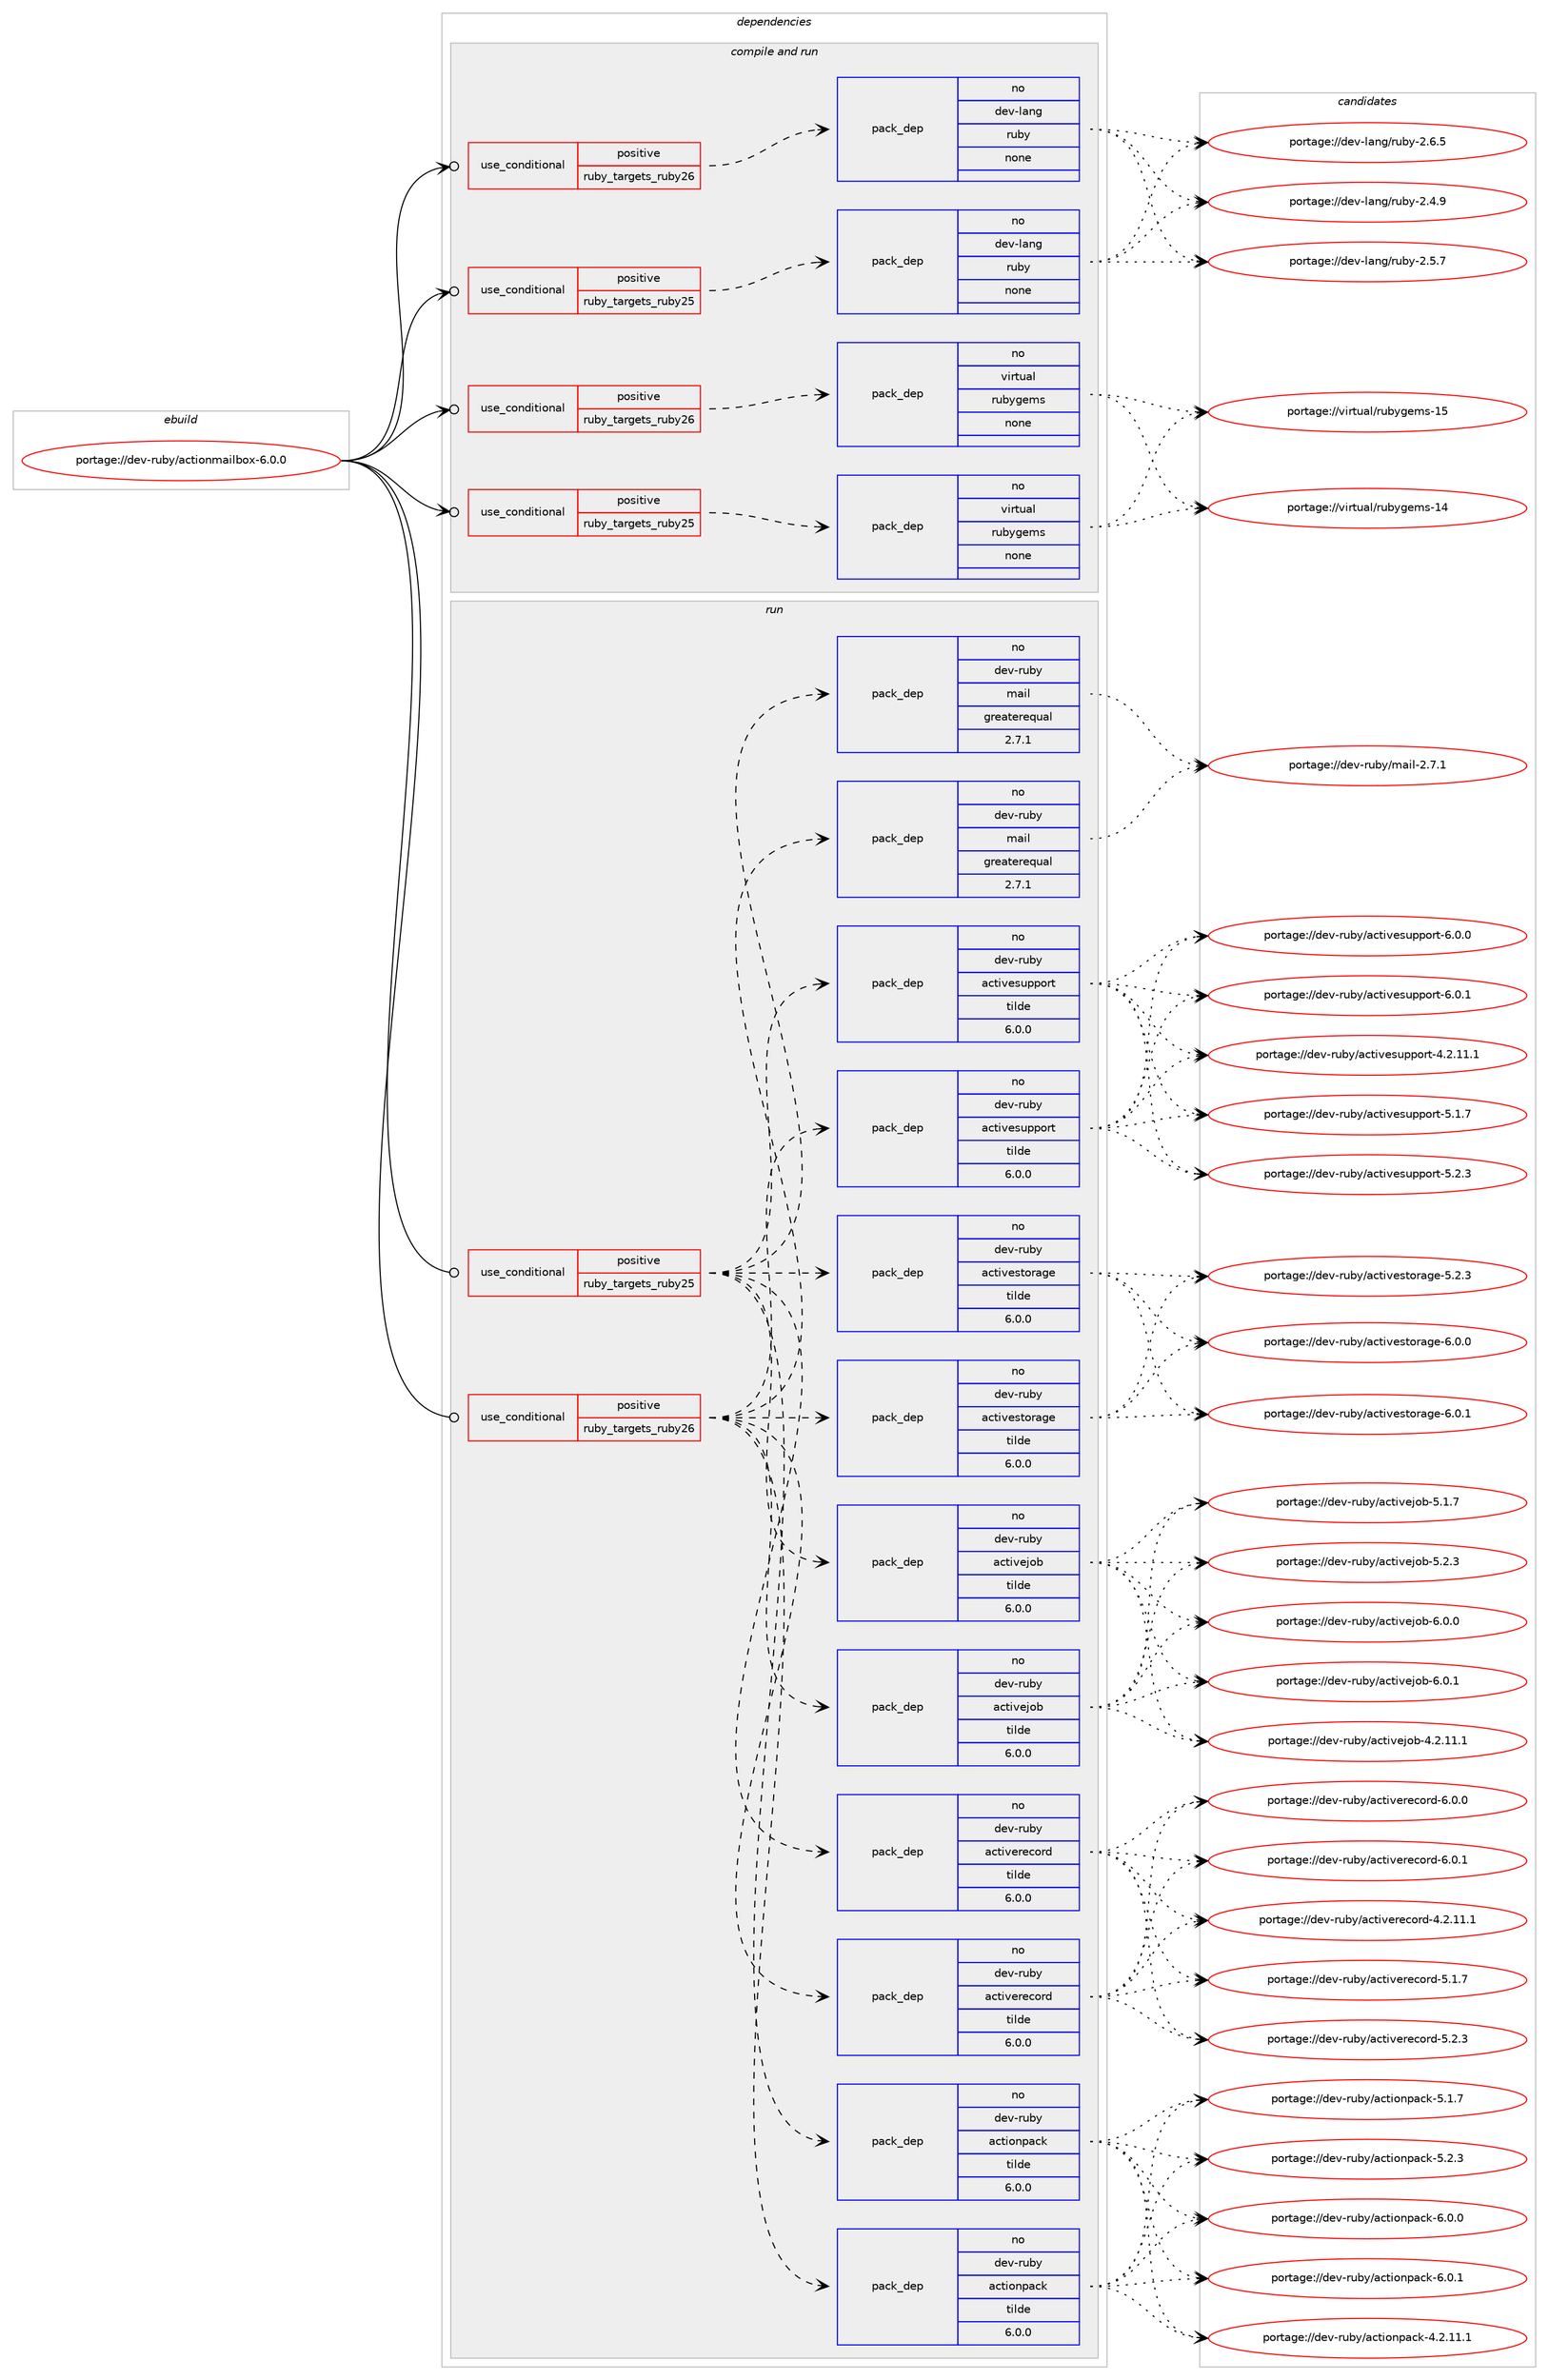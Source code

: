 digraph prolog {

# *************
# Graph options
# *************

newrank=true;
concentrate=true;
compound=true;
graph [rankdir=LR,fontname=Helvetica,fontsize=10,ranksep=1.5];#, ranksep=2.5, nodesep=0.2];
edge  [arrowhead=vee];
node  [fontname=Helvetica,fontsize=10];

# **********
# The ebuild
# **********

subgraph cluster_leftcol {
color=gray;
rank=same;
label=<<i>ebuild</i>>;
id [label="portage://dev-ruby/actionmailbox-6.0.0", color=red, width=4, href="../dev-ruby/actionmailbox-6.0.0.svg"];
}

# ****************
# The dependencies
# ****************

subgraph cluster_midcol {
color=gray;
label=<<i>dependencies</i>>;
subgraph cluster_compile {
fillcolor="#eeeeee";
style=filled;
label=<<i>compile</i>>;
}
subgraph cluster_compileandrun {
fillcolor="#eeeeee";
style=filled;
label=<<i>compile and run</i>>;
subgraph cond46213 {
dependency209246 [label=<<TABLE BORDER="0" CELLBORDER="1" CELLSPACING="0" CELLPADDING="4"><TR><TD ROWSPAN="3" CELLPADDING="10">use_conditional</TD></TR><TR><TD>positive</TD></TR><TR><TD>ruby_targets_ruby25</TD></TR></TABLE>>, shape=none, color=red];
subgraph pack159595 {
dependency209247 [label=<<TABLE BORDER="0" CELLBORDER="1" CELLSPACING="0" CELLPADDING="4" WIDTH="220"><TR><TD ROWSPAN="6" CELLPADDING="30">pack_dep</TD></TR><TR><TD WIDTH="110">no</TD></TR><TR><TD>dev-lang</TD></TR><TR><TD>ruby</TD></TR><TR><TD>none</TD></TR><TR><TD></TD></TR></TABLE>>, shape=none, color=blue];
}
dependency209246:e -> dependency209247:w [weight=20,style="dashed",arrowhead="vee"];
}
id:e -> dependency209246:w [weight=20,style="solid",arrowhead="odotvee"];
subgraph cond46214 {
dependency209248 [label=<<TABLE BORDER="0" CELLBORDER="1" CELLSPACING="0" CELLPADDING="4"><TR><TD ROWSPAN="3" CELLPADDING="10">use_conditional</TD></TR><TR><TD>positive</TD></TR><TR><TD>ruby_targets_ruby25</TD></TR></TABLE>>, shape=none, color=red];
subgraph pack159596 {
dependency209249 [label=<<TABLE BORDER="0" CELLBORDER="1" CELLSPACING="0" CELLPADDING="4" WIDTH="220"><TR><TD ROWSPAN="6" CELLPADDING="30">pack_dep</TD></TR><TR><TD WIDTH="110">no</TD></TR><TR><TD>virtual</TD></TR><TR><TD>rubygems</TD></TR><TR><TD>none</TD></TR><TR><TD></TD></TR></TABLE>>, shape=none, color=blue];
}
dependency209248:e -> dependency209249:w [weight=20,style="dashed",arrowhead="vee"];
}
id:e -> dependency209248:w [weight=20,style="solid",arrowhead="odotvee"];
subgraph cond46215 {
dependency209250 [label=<<TABLE BORDER="0" CELLBORDER="1" CELLSPACING="0" CELLPADDING="4"><TR><TD ROWSPAN="3" CELLPADDING="10">use_conditional</TD></TR><TR><TD>positive</TD></TR><TR><TD>ruby_targets_ruby26</TD></TR></TABLE>>, shape=none, color=red];
subgraph pack159597 {
dependency209251 [label=<<TABLE BORDER="0" CELLBORDER="1" CELLSPACING="0" CELLPADDING="4" WIDTH="220"><TR><TD ROWSPAN="6" CELLPADDING="30">pack_dep</TD></TR><TR><TD WIDTH="110">no</TD></TR><TR><TD>dev-lang</TD></TR><TR><TD>ruby</TD></TR><TR><TD>none</TD></TR><TR><TD></TD></TR></TABLE>>, shape=none, color=blue];
}
dependency209250:e -> dependency209251:w [weight=20,style="dashed",arrowhead="vee"];
}
id:e -> dependency209250:w [weight=20,style="solid",arrowhead="odotvee"];
subgraph cond46216 {
dependency209252 [label=<<TABLE BORDER="0" CELLBORDER="1" CELLSPACING="0" CELLPADDING="4"><TR><TD ROWSPAN="3" CELLPADDING="10">use_conditional</TD></TR><TR><TD>positive</TD></TR><TR><TD>ruby_targets_ruby26</TD></TR></TABLE>>, shape=none, color=red];
subgraph pack159598 {
dependency209253 [label=<<TABLE BORDER="0" CELLBORDER="1" CELLSPACING="0" CELLPADDING="4" WIDTH="220"><TR><TD ROWSPAN="6" CELLPADDING="30">pack_dep</TD></TR><TR><TD WIDTH="110">no</TD></TR><TR><TD>virtual</TD></TR><TR><TD>rubygems</TD></TR><TR><TD>none</TD></TR><TR><TD></TD></TR></TABLE>>, shape=none, color=blue];
}
dependency209252:e -> dependency209253:w [weight=20,style="dashed",arrowhead="vee"];
}
id:e -> dependency209252:w [weight=20,style="solid",arrowhead="odotvee"];
}
subgraph cluster_run {
fillcolor="#eeeeee";
style=filled;
label=<<i>run</i>>;
subgraph cond46217 {
dependency209254 [label=<<TABLE BORDER="0" CELLBORDER="1" CELLSPACING="0" CELLPADDING="4"><TR><TD ROWSPAN="3" CELLPADDING="10">use_conditional</TD></TR><TR><TD>positive</TD></TR><TR><TD>ruby_targets_ruby25</TD></TR></TABLE>>, shape=none, color=red];
subgraph pack159599 {
dependency209255 [label=<<TABLE BORDER="0" CELLBORDER="1" CELLSPACING="0" CELLPADDING="4" WIDTH="220"><TR><TD ROWSPAN="6" CELLPADDING="30">pack_dep</TD></TR><TR><TD WIDTH="110">no</TD></TR><TR><TD>dev-ruby</TD></TR><TR><TD>actionpack</TD></TR><TR><TD>tilde</TD></TR><TR><TD>6.0.0</TD></TR></TABLE>>, shape=none, color=blue];
}
dependency209254:e -> dependency209255:w [weight=20,style="dashed",arrowhead="vee"];
subgraph pack159600 {
dependency209256 [label=<<TABLE BORDER="0" CELLBORDER="1" CELLSPACING="0" CELLPADDING="4" WIDTH="220"><TR><TD ROWSPAN="6" CELLPADDING="30">pack_dep</TD></TR><TR><TD WIDTH="110">no</TD></TR><TR><TD>dev-ruby</TD></TR><TR><TD>activejob</TD></TR><TR><TD>tilde</TD></TR><TR><TD>6.0.0</TD></TR></TABLE>>, shape=none, color=blue];
}
dependency209254:e -> dependency209256:w [weight=20,style="dashed",arrowhead="vee"];
subgraph pack159601 {
dependency209257 [label=<<TABLE BORDER="0" CELLBORDER="1" CELLSPACING="0" CELLPADDING="4" WIDTH="220"><TR><TD ROWSPAN="6" CELLPADDING="30">pack_dep</TD></TR><TR><TD WIDTH="110">no</TD></TR><TR><TD>dev-ruby</TD></TR><TR><TD>activerecord</TD></TR><TR><TD>tilde</TD></TR><TR><TD>6.0.0</TD></TR></TABLE>>, shape=none, color=blue];
}
dependency209254:e -> dependency209257:w [weight=20,style="dashed",arrowhead="vee"];
subgraph pack159602 {
dependency209258 [label=<<TABLE BORDER="0" CELLBORDER="1" CELLSPACING="0" CELLPADDING="4" WIDTH="220"><TR><TD ROWSPAN="6" CELLPADDING="30">pack_dep</TD></TR><TR><TD WIDTH="110">no</TD></TR><TR><TD>dev-ruby</TD></TR><TR><TD>activestorage</TD></TR><TR><TD>tilde</TD></TR><TR><TD>6.0.0</TD></TR></TABLE>>, shape=none, color=blue];
}
dependency209254:e -> dependency209258:w [weight=20,style="dashed",arrowhead="vee"];
subgraph pack159603 {
dependency209259 [label=<<TABLE BORDER="0" CELLBORDER="1" CELLSPACING="0" CELLPADDING="4" WIDTH="220"><TR><TD ROWSPAN="6" CELLPADDING="30">pack_dep</TD></TR><TR><TD WIDTH="110">no</TD></TR><TR><TD>dev-ruby</TD></TR><TR><TD>activesupport</TD></TR><TR><TD>tilde</TD></TR><TR><TD>6.0.0</TD></TR></TABLE>>, shape=none, color=blue];
}
dependency209254:e -> dependency209259:w [weight=20,style="dashed",arrowhead="vee"];
subgraph pack159604 {
dependency209260 [label=<<TABLE BORDER="0" CELLBORDER="1" CELLSPACING="0" CELLPADDING="4" WIDTH="220"><TR><TD ROWSPAN="6" CELLPADDING="30">pack_dep</TD></TR><TR><TD WIDTH="110">no</TD></TR><TR><TD>dev-ruby</TD></TR><TR><TD>mail</TD></TR><TR><TD>greaterequal</TD></TR><TR><TD>2.7.1</TD></TR></TABLE>>, shape=none, color=blue];
}
dependency209254:e -> dependency209260:w [weight=20,style="dashed",arrowhead="vee"];
}
id:e -> dependency209254:w [weight=20,style="solid",arrowhead="odot"];
subgraph cond46218 {
dependency209261 [label=<<TABLE BORDER="0" CELLBORDER="1" CELLSPACING="0" CELLPADDING="4"><TR><TD ROWSPAN="3" CELLPADDING="10">use_conditional</TD></TR><TR><TD>positive</TD></TR><TR><TD>ruby_targets_ruby26</TD></TR></TABLE>>, shape=none, color=red];
subgraph pack159605 {
dependency209262 [label=<<TABLE BORDER="0" CELLBORDER="1" CELLSPACING="0" CELLPADDING="4" WIDTH="220"><TR><TD ROWSPAN="6" CELLPADDING="30">pack_dep</TD></TR><TR><TD WIDTH="110">no</TD></TR><TR><TD>dev-ruby</TD></TR><TR><TD>actionpack</TD></TR><TR><TD>tilde</TD></TR><TR><TD>6.0.0</TD></TR></TABLE>>, shape=none, color=blue];
}
dependency209261:e -> dependency209262:w [weight=20,style="dashed",arrowhead="vee"];
subgraph pack159606 {
dependency209263 [label=<<TABLE BORDER="0" CELLBORDER="1" CELLSPACING="0" CELLPADDING="4" WIDTH="220"><TR><TD ROWSPAN="6" CELLPADDING="30">pack_dep</TD></TR><TR><TD WIDTH="110">no</TD></TR><TR><TD>dev-ruby</TD></TR><TR><TD>activejob</TD></TR><TR><TD>tilde</TD></TR><TR><TD>6.0.0</TD></TR></TABLE>>, shape=none, color=blue];
}
dependency209261:e -> dependency209263:w [weight=20,style="dashed",arrowhead="vee"];
subgraph pack159607 {
dependency209264 [label=<<TABLE BORDER="0" CELLBORDER="1" CELLSPACING="0" CELLPADDING="4" WIDTH="220"><TR><TD ROWSPAN="6" CELLPADDING="30">pack_dep</TD></TR><TR><TD WIDTH="110">no</TD></TR><TR><TD>dev-ruby</TD></TR><TR><TD>activerecord</TD></TR><TR><TD>tilde</TD></TR><TR><TD>6.0.0</TD></TR></TABLE>>, shape=none, color=blue];
}
dependency209261:e -> dependency209264:w [weight=20,style="dashed",arrowhead="vee"];
subgraph pack159608 {
dependency209265 [label=<<TABLE BORDER="0" CELLBORDER="1" CELLSPACING="0" CELLPADDING="4" WIDTH="220"><TR><TD ROWSPAN="6" CELLPADDING="30">pack_dep</TD></TR><TR><TD WIDTH="110">no</TD></TR><TR><TD>dev-ruby</TD></TR><TR><TD>activestorage</TD></TR><TR><TD>tilde</TD></TR><TR><TD>6.0.0</TD></TR></TABLE>>, shape=none, color=blue];
}
dependency209261:e -> dependency209265:w [weight=20,style="dashed",arrowhead="vee"];
subgraph pack159609 {
dependency209266 [label=<<TABLE BORDER="0" CELLBORDER="1" CELLSPACING="0" CELLPADDING="4" WIDTH="220"><TR><TD ROWSPAN="6" CELLPADDING="30">pack_dep</TD></TR><TR><TD WIDTH="110">no</TD></TR><TR><TD>dev-ruby</TD></TR><TR><TD>activesupport</TD></TR><TR><TD>tilde</TD></TR><TR><TD>6.0.0</TD></TR></TABLE>>, shape=none, color=blue];
}
dependency209261:e -> dependency209266:w [weight=20,style="dashed",arrowhead="vee"];
subgraph pack159610 {
dependency209267 [label=<<TABLE BORDER="0" CELLBORDER="1" CELLSPACING="0" CELLPADDING="4" WIDTH="220"><TR><TD ROWSPAN="6" CELLPADDING="30">pack_dep</TD></TR><TR><TD WIDTH="110">no</TD></TR><TR><TD>dev-ruby</TD></TR><TR><TD>mail</TD></TR><TR><TD>greaterequal</TD></TR><TR><TD>2.7.1</TD></TR></TABLE>>, shape=none, color=blue];
}
dependency209261:e -> dependency209267:w [weight=20,style="dashed",arrowhead="vee"];
}
id:e -> dependency209261:w [weight=20,style="solid",arrowhead="odot"];
}
}

# **************
# The candidates
# **************

subgraph cluster_choices {
rank=same;
color=gray;
label=<<i>candidates</i>>;

subgraph choice159595 {
color=black;
nodesep=1;
choiceportage10010111845108971101034711411798121455046524657 [label="portage://dev-lang/ruby-2.4.9", color=red, width=4,href="../dev-lang/ruby-2.4.9.svg"];
choiceportage10010111845108971101034711411798121455046534655 [label="portage://dev-lang/ruby-2.5.7", color=red, width=4,href="../dev-lang/ruby-2.5.7.svg"];
choiceportage10010111845108971101034711411798121455046544653 [label="portage://dev-lang/ruby-2.6.5", color=red, width=4,href="../dev-lang/ruby-2.6.5.svg"];
dependency209247:e -> choiceportage10010111845108971101034711411798121455046524657:w [style=dotted,weight="100"];
dependency209247:e -> choiceportage10010111845108971101034711411798121455046534655:w [style=dotted,weight="100"];
dependency209247:e -> choiceportage10010111845108971101034711411798121455046544653:w [style=dotted,weight="100"];
}
subgraph choice159596 {
color=black;
nodesep=1;
choiceportage118105114116117971084711411798121103101109115454952 [label="portage://virtual/rubygems-14", color=red, width=4,href="../virtual/rubygems-14.svg"];
choiceportage118105114116117971084711411798121103101109115454953 [label="portage://virtual/rubygems-15", color=red, width=4,href="../virtual/rubygems-15.svg"];
dependency209249:e -> choiceportage118105114116117971084711411798121103101109115454952:w [style=dotted,weight="100"];
dependency209249:e -> choiceportage118105114116117971084711411798121103101109115454953:w [style=dotted,weight="100"];
}
subgraph choice159597 {
color=black;
nodesep=1;
choiceportage10010111845108971101034711411798121455046524657 [label="portage://dev-lang/ruby-2.4.9", color=red, width=4,href="../dev-lang/ruby-2.4.9.svg"];
choiceportage10010111845108971101034711411798121455046534655 [label="portage://dev-lang/ruby-2.5.7", color=red, width=4,href="../dev-lang/ruby-2.5.7.svg"];
choiceportage10010111845108971101034711411798121455046544653 [label="portage://dev-lang/ruby-2.6.5", color=red, width=4,href="../dev-lang/ruby-2.6.5.svg"];
dependency209251:e -> choiceportage10010111845108971101034711411798121455046524657:w [style=dotted,weight="100"];
dependency209251:e -> choiceportage10010111845108971101034711411798121455046534655:w [style=dotted,weight="100"];
dependency209251:e -> choiceportage10010111845108971101034711411798121455046544653:w [style=dotted,weight="100"];
}
subgraph choice159598 {
color=black;
nodesep=1;
choiceportage118105114116117971084711411798121103101109115454952 [label="portage://virtual/rubygems-14", color=red, width=4,href="../virtual/rubygems-14.svg"];
choiceportage118105114116117971084711411798121103101109115454953 [label="portage://virtual/rubygems-15", color=red, width=4,href="../virtual/rubygems-15.svg"];
dependency209253:e -> choiceportage118105114116117971084711411798121103101109115454952:w [style=dotted,weight="100"];
dependency209253:e -> choiceportage118105114116117971084711411798121103101109115454953:w [style=dotted,weight="100"];
}
subgraph choice159599 {
color=black;
nodesep=1;
choiceportage10010111845114117981214797991161051111101129799107455246504649494649 [label="portage://dev-ruby/actionpack-4.2.11.1", color=red, width=4,href="../dev-ruby/actionpack-4.2.11.1.svg"];
choiceportage10010111845114117981214797991161051111101129799107455346494655 [label="portage://dev-ruby/actionpack-5.1.7", color=red, width=4,href="../dev-ruby/actionpack-5.1.7.svg"];
choiceportage10010111845114117981214797991161051111101129799107455346504651 [label="portage://dev-ruby/actionpack-5.2.3", color=red, width=4,href="../dev-ruby/actionpack-5.2.3.svg"];
choiceportage10010111845114117981214797991161051111101129799107455446484648 [label="portage://dev-ruby/actionpack-6.0.0", color=red, width=4,href="../dev-ruby/actionpack-6.0.0.svg"];
choiceportage10010111845114117981214797991161051111101129799107455446484649 [label="portage://dev-ruby/actionpack-6.0.1", color=red, width=4,href="../dev-ruby/actionpack-6.0.1.svg"];
dependency209255:e -> choiceportage10010111845114117981214797991161051111101129799107455246504649494649:w [style=dotted,weight="100"];
dependency209255:e -> choiceportage10010111845114117981214797991161051111101129799107455346494655:w [style=dotted,weight="100"];
dependency209255:e -> choiceportage10010111845114117981214797991161051111101129799107455346504651:w [style=dotted,weight="100"];
dependency209255:e -> choiceportage10010111845114117981214797991161051111101129799107455446484648:w [style=dotted,weight="100"];
dependency209255:e -> choiceportage10010111845114117981214797991161051111101129799107455446484649:w [style=dotted,weight="100"];
}
subgraph choice159600 {
color=black;
nodesep=1;
choiceportage100101118451141179812147979911610511810110611198455246504649494649 [label="portage://dev-ruby/activejob-4.2.11.1", color=red, width=4,href="../dev-ruby/activejob-4.2.11.1.svg"];
choiceportage100101118451141179812147979911610511810110611198455346494655 [label="portage://dev-ruby/activejob-5.1.7", color=red, width=4,href="../dev-ruby/activejob-5.1.7.svg"];
choiceportage100101118451141179812147979911610511810110611198455346504651 [label="portage://dev-ruby/activejob-5.2.3", color=red, width=4,href="../dev-ruby/activejob-5.2.3.svg"];
choiceportage100101118451141179812147979911610511810110611198455446484648 [label="portage://dev-ruby/activejob-6.0.0", color=red, width=4,href="../dev-ruby/activejob-6.0.0.svg"];
choiceportage100101118451141179812147979911610511810110611198455446484649 [label="portage://dev-ruby/activejob-6.0.1", color=red, width=4,href="../dev-ruby/activejob-6.0.1.svg"];
dependency209256:e -> choiceportage100101118451141179812147979911610511810110611198455246504649494649:w [style=dotted,weight="100"];
dependency209256:e -> choiceportage100101118451141179812147979911610511810110611198455346494655:w [style=dotted,weight="100"];
dependency209256:e -> choiceportage100101118451141179812147979911610511810110611198455346504651:w [style=dotted,weight="100"];
dependency209256:e -> choiceportage100101118451141179812147979911610511810110611198455446484648:w [style=dotted,weight="100"];
dependency209256:e -> choiceportage100101118451141179812147979911610511810110611198455446484649:w [style=dotted,weight="100"];
}
subgraph choice159601 {
color=black;
nodesep=1;
choiceportage100101118451141179812147979911610511810111410199111114100455246504649494649 [label="portage://dev-ruby/activerecord-4.2.11.1", color=red, width=4,href="../dev-ruby/activerecord-4.2.11.1.svg"];
choiceportage100101118451141179812147979911610511810111410199111114100455346494655 [label="portage://dev-ruby/activerecord-5.1.7", color=red, width=4,href="../dev-ruby/activerecord-5.1.7.svg"];
choiceportage100101118451141179812147979911610511810111410199111114100455346504651 [label="portage://dev-ruby/activerecord-5.2.3", color=red, width=4,href="../dev-ruby/activerecord-5.2.3.svg"];
choiceportage100101118451141179812147979911610511810111410199111114100455446484648 [label="portage://dev-ruby/activerecord-6.0.0", color=red, width=4,href="../dev-ruby/activerecord-6.0.0.svg"];
choiceportage100101118451141179812147979911610511810111410199111114100455446484649 [label="portage://dev-ruby/activerecord-6.0.1", color=red, width=4,href="../dev-ruby/activerecord-6.0.1.svg"];
dependency209257:e -> choiceportage100101118451141179812147979911610511810111410199111114100455246504649494649:w [style=dotted,weight="100"];
dependency209257:e -> choiceportage100101118451141179812147979911610511810111410199111114100455346494655:w [style=dotted,weight="100"];
dependency209257:e -> choiceportage100101118451141179812147979911610511810111410199111114100455346504651:w [style=dotted,weight="100"];
dependency209257:e -> choiceportage100101118451141179812147979911610511810111410199111114100455446484648:w [style=dotted,weight="100"];
dependency209257:e -> choiceportage100101118451141179812147979911610511810111410199111114100455446484649:w [style=dotted,weight="100"];
}
subgraph choice159602 {
color=black;
nodesep=1;
choiceportage100101118451141179812147979911610511810111511611111497103101455346504651 [label="portage://dev-ruby/activestorage-5.2.3", color=red, width=4,href="../dev-ruby/activestorage-5.2.3.svg"];
choiceportage100101118451141179812147979911610511810111511611111497103101455446484648 [label="portage://dev-ruby/activestorage-6.0.0", color=red, width=4,href="../dev-ruby/activestorage-6.0.0.svg"];
choiceportage100101118451141179812147979911610511810111511611111497103101455446484649 [label="portage://dev-ruby/activestorage-6.0.1", color=red, width=4,href="../dev-ruby/activestorage-6.0.1.svg"];
dependency209258:e -> choiceportage100101118451141179812147979911610511810111511611111497103101455346504651:w [style=dotted,weight="100"];
dependency209258:e -> choiceportage100101118451141179812147979911610511810111511611111497103101455446484648:w [style=dotted,weight="100"];
dependency209258:e -> choiceportage100101118451141179812147979911610511810111511611111497103101455446484649:w [style=dotted,weight="100"];
}
subgraph choice159603 {
color=black;
nodesep=1;
choiceportage1001011184511411798121479799116105118101115117112112111114116455246504649494649 [label="portage://dev-ruby/activesupport-4.2.11.1", color=red, width=4,href="../dev-ruby/activesupport-4.2.11.1.svg"];
choiceportage1001011184511411798121479799116105118101115117112112111114116455346494655 [label="portage://dev-ruby/activesupport-5.1.7", color=red, width=4,href="../dev-ruby/activesupport-5.1.7.svg"];
choiceportage1001011184511411798121479799116105118101115117112112111114116455346504651 [label="portage://dev-ruby/activesupport-5.2.3", color=red, width=4,href="../dev-ruby/activesupport-5.2.3.svg"];
choiceportage1001011184511411798121479799116105118101115117112112111114116455446484648 [label="portage://dev-ruby/activesupport-6.0.0", color=red, width=4,href="../dev-ruby/activesupport-6.0.0.svg"];
choiceportage1001011184511411798121479799116105118101115117112112111114116455446484649 [label="portage://dev-ruby/activesupport-6.0.1", color=red, width=4,href="../dev-ruby/activesupport-6.0.1.svg"];
dependency209259:e -> choiceportage1001011184511411798121479799116105118101115117112112111114116455246504649494649:w [style=dotted,weight="100"];
dependency209259:e -> choiceportage1001011184511411798121479799116105118101115117112112111114116455346494655:w [style=dotted,weight="100"];
dependency209259:e -> choiceportage1001011184511411798121479799116105118101115117112112111114116455346504651:w [style=dotted,weight="100"];
dependency209259:e -> choiceportage1001011184511411798121479799116105118101115117112112111114116455446484648:w [style=dotted,weight="100"];
dependency209259:e -> choiceportage1001011184511411798121479799116105118101115117112112111114116455446484649:w [style=dotted,weight="100"];
}
subgraph choice159604 {
color=black;
nodesep=1;
choiceportage10010111845114117981214710997105108455046554649 [label="portage://dev-ruby/mail-2.7.1", color=red, width=4,href="../dev-ruby/mail-2.7.1.svg"];
dependency209260:e -> choiceportage10010111845114117981214710997105108455046554649:w [style=dotted,weight="100"];
}
subgraph choice159605 {
color=black;
nodesep=1;
choiceportage10010111845114117981214797991161051111101129799107455246504649494649 [label="portage://dev-ruby/actionpack-4.2.11.1", color=red, width=4,href="../dev-ruby/actionpack-4.2.11.1.svg"];
choiceportage10010111845114117981214797991161051111101129799107455346494655 [label="portage://dev-ruby/actionpack-5.1.7", color=red, width=4,href="../dev-ruby/actionpack-5.1.7.svg"];
choiceportage10010111845114117981214797991161051111101129799107455346504651 [label="portage://dev-ruby/actionpack-5.2.3", color=red, width=4,href="../dev-ruby/actionpack-5.2.3.svg"];
choiceportage10010111845114117981214797991161051111101129799107455446484648 [label="portage://dev-ruby/actionpack-6.0.0", color=red, width=4,href="../dev-ruby/actionpack-6.0.0.svg"];
choiceportage10010111845114117981214797991161051111101129799107455446484649 [label="portage://dev-ruby/actionpack-6.0.1", color=red, width=4,href="../dev-ruby/actionpack-6.0.1.svg"];
dependency209262:e -> choiceportage10010111845114117981214797991161051111101129799107455246504649494649:w [style=dotted,weight="100"];
dependency209262:e -> choiceportage10010111845114117981214797991161051111101129799107455346494655:w [style=dotted,weight="100"];
dependency209262:e -> choiceportage10010111845114117981214797991161051111101129799107455346504651:w [style=dotted,weight="100"];
dependency209262:e -> choiceportage10010111845114117981214797991161051111101129799107455446484648:w [style=dotted,weight="100"];
dependency209262:e -> choiceportage10010111845114117981214797991161051111101129799107455446484649:w [style=dotted,weight="100"];
}
subgraph choice159606 {
color=black;
nodesep=1;
choiceportage100101118451141179812147979911610511810110611198455246504649494649 [label="portage://dev-ruby/activejob-4.2.11.1", color=red, width=4,href="../dev-ruby/activejob-4.2.11.1.svg"];
choiceportage100101118451141179812147979911610511810110611198455346494655 [label="portage://dev-ruby/activejob-5.1.7", color=red, width=4,href="../dev-ruby/activejob-5.1.7.svg"];
choiceportage100101118451141179812147979911610511810110611198455346504651 [label="portage://dev-ruby/activejob-5.2.3", color=red, width=4,href="../dev-ruby/activejob-5.2.3.svg"];
choiceportage100101118451141179812147979911610511810110611198455446484648 [label="portage://dev-ruby/activejob-6.0.0", color=red, width=4,href="../dev-ruby/activejob-6.0.0.svg"];
choiceportage100101118451141179812147979911610511810110611198455446484649 [label="portage://dev-ruby/activejob-6.0.1", color=red, width=4,href="../dev-ruby/activejob-6.0.1.svg"];
dependency209263:e -> choiceportage100101118451141179812147979911610511810110611198455246504649494649:w [style=dotted,weight="100"];
dependency209263:e -> choiceportage100101118451141179812147979911610511810110611198455346494655:w [style=dotted,weight="100"];
dependency209263:e -> choiceportage100101118451141179812147979911610511810110611198455346504651:w [style=dotted,weight="100"];
dependency209263:e -> choiceportage100101118451141179812147979911610511810110611198455446484648:w [style=dotted,weight="100"];
dependency209263:e -> choiceportage100101118451141179812147979911610511810110611198455446484649:w [style=dotted,weight="100"];
}
subgraph choice159607 {
color=black;
nodesep=1;
choiceportage100101118451141179812147979911610511810111410199111114100455246504649494649 [label="portage://dev-ruby/activerecord-4.2.11.1", color=red, width=4,href="../dev-ruby/activerecord-4.2.11.1.svg"];
choiceportage100101118451141179812147979911610511810111410199111114100455346494655 [label="portage://dev-ruby/activerecord-5.1.7", color=red, width=4,href="../dev-ruby/activerecord-5.1.7.svg"];
choiceportage100101118451141179812147979911610511810111410199111114100455346504651 [label="portage://dev-ruby/activerecord-5.2.3", color=red, width=4,href="../dev-ruby/activerecord-5.2.3.svg"];
choiceportage100101118451141179812147979911610511810111410199111114100455446484648 [label="portage://dev-ruby/activerecord-6.0.0", color=red, width=4,href="../dev-ruby/activerecord-6.0.0.svg"];
choiceportage100101118451141179812147979911610511810111410199111114100455446484649 [label="portage://dev-ruby/activerecord-6.0.1", color=red, width=4,href="../dev-ruby/activerecord-6.0.1.svg"];
dependency209264:e -> choiceportage100101118451141179812147979911610511810111410199111114100455246504649494649:w [style=dotted,weight="100"];
dependency209264:e -> choiceportage100101118451141179812147979911610511810111410199111114100455346494655:w [style=dotted,weight="100"];
dependency209264:e -> choiceportage100101118451141179812147979911610511810111410199111114100455346504651:w [style=dotted,weight="100"];
dependency209264:e -> choiceportage100101118451141179812147979911610511810111410199111114100455446484648:w [style=dotted,weight="100"];
dependency209264:e -> choiceportage100101118451141179812147979911610511810111410199111114100455446484649:w [style=dotted,weight="100"];
}
subgraph choice159608 {
color=black;
nodesep=1;
choiceportage100101118451141179812147979911610511810111511611111497103101455346504651 [label="portage://dev-ruby/activestorage-5.2.3", color=red, width=4,href="../dev-ruby/activestorage-5.2.3.svg"];
choiceportage100101118451141179812147979911610511810111511611111497103101455446484648 [label="portage://dev-ruby/activestorage-6.0.0", color=red, width=4,href="../dev-ruby/activestorage-6.0.0.svg"];
choiceportage100101118451141179812147979911610511810111511611111497103101455446484649 [label="portage://dev-ruby/activestorage-6.0.1", color=red, width=4,href="../dev-ruby/activestorage-6.0.1.svg"];
dependency209265:e -> choiceportage100101118451141179812147979911610511810111511611111497103101455346504651:w [style=dotted,weight="100"];
dependency209265:e -> choiceportage100101118451141179812147979911610511810111511611111497103101455446484648:w [style=dotted,weight="100"];
dependency209265:e -> choiceportage100101118451141179812147979911610511810111511611111497103101455446484649:w [style=dotted,weight="100"];
}
subgraph choice159609 {
color=black;
nodesep=1;
choiceportage1001011184511411798121479799116105118101115117112112111114116455246504649494649 [label="portage://dev-ruby/activesupport-4.2.11.1", color=red, width=4,href="../dev-ruby/activesupport-4.2.11.1.svg"];
choiceportage1001011184511411798121479799116105118101115117112112111114116455346494655 [label="portage://dev-ruby/activesupport-5.1.7", color=red, width=4,href="../dev-ruby/activesupport-5.1.7.svg"];
choiceportage1001011184511411798121479799116105118101115117112112111114116455346504651 [label="portage://dev-ruby/activesupport-5.2.3", color=red, width=4,href="../dev-ruby/activesupport-5.2.3.svg"];
choiceportage1001011184511411798121479799116105118101115117112112111114116455446484648 [label="portage://dev-ruby/activesupport-6.0.0", color=red, width=4,href="../dev-ruby/activesupport-6.0.0.svg"];
choiceportage1001011184511411798121479799116105118101115117112112111114116455446484649 [label="portage://dev-ruby/activesupport-6.0.1", color=red, width=4,href="../dev-ruby/activesupport-6.0.1.svg"];
dependency209266:e -> choiceportage1001011184511411798121479799116105118101115117112112111114116455246504649494649:w [style=dotted,weight="100"];
dependency209266:e -> choiceportage1001011184511411798121479799116105118101115117112112111114116455346494655:w [style=dotted,weight="100"];
dependency209266:e -> choiceportage1001011184511411798121479799116105118101115117112112111114116455346504651:w [style=dotted,weight="100"];
dependency209266:e -> choiceportage1001011184511411798121479799116105118101115117112112111114116455446484648:w [style=dotted,weight="100"];
dependency209266:e -> choiceportage1001011184511411798121479799116105118101115117112112111114116455446484649:w [style=dotted,weight="100"];
}
subgraph choice159610 {
color=black;
nodesep=1;
choiceportage10010111845114117981214710997105108455046554649 [label="portage://dev-ruby/mail-2.7.1", color=red, width=4,href="../dev-ruby/mail-2.7.1.svg"];
dependency209267:e -> choiceportage10010111845114117981214710997105108455046554649:w [style=dotted,weight="100"];
}
}

}
